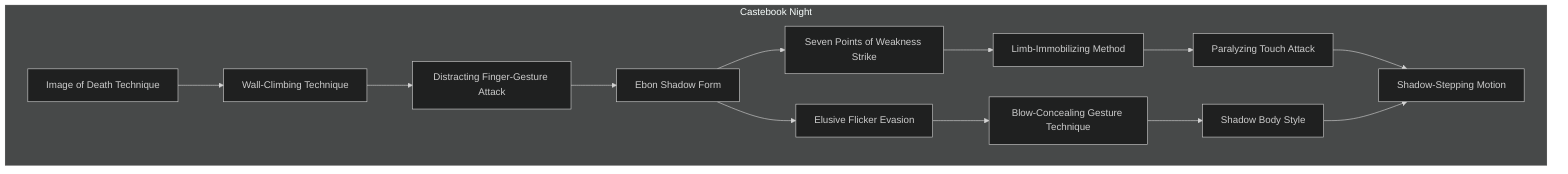 ---
config:
  theme: dark
---
flowchart TD

    subgraph Castebook Night
        image_of_death_technique[Image of Death Technique]
        click image_of_death_technique callback "
            Image of Death Technique<br>
            <br>
            Cost: 2 motes<br>
            Duration: Up to 24 hours<br>
            Type: Simple<br>
            Minimum Martial Arts: 2<br>
            Minimum Essence: 2<br>
            Prerequisite Charms: None<br>
            <br>
            The character can use her Essence to temporarily
            appear to be dead. The instant she performs this Charm,
            she falls to the ground, seemingly deceased. A careful
            examination and a successful Perception + Medicine roll
            of difficulty 3 is necessary to determine that the character
            is actually still alive. While this Charm is in effect, the
            character can hold her breath 10 times as long as normal,
            and she does not need to eat of drink. Although the
            character can use her senses of hearing, touch and smell
            normally, she cannot see or move while this Charm is in
            effect. However, she can act normally the turn after she
            chooses to end this Charm.
            "

        wall_climbing_technique[Wall-Climbing Technique]
        click wall_climbing_technique callback "
            Wall-Climbing Technique<br>
            <br>
            Cost: 1 mote<br>
            Duration: One turn<br>
            Type: Reflexive<br>
            Minimum Martial Arts: 3<br>
            Minimum Essences 2<br>
            Prerequisite Charms: Image of Death Technique<br>
            <br>
            The character using this Charm can climb walls,
            ropes, chains and other vertical surfaces as easily as he can
            walk along a floor. Using Wall Climbing Technique, the
            character can climb up to his normal movement rate per
            turn. In his next turn, the character must either activate
            the Charm again, remain where he is (if such is possible)
            or attempt to leap or climb down normally.
            "

        distracting_finger_gesture_attack[Distracting Finger-Gesture Attack]
        click distracting_finger_gesture_attack callback "
            Distracting Finger-Gesture Attack<br>
            <br>
            Cost: 2 motes<br>
            Duration: Instant<br>
            Type: Reflexive<br>
            Minimum Martial Arts: 3<br>
            Minimum Essence: 2<br>
            Prerequisite Charms: Wall Climbing Technique<br>
            <br>
            The character can make a complex sign with her
            fingers and charge it with Essence. This sign distracts and
            slows a single opponent. It takes only an instant to make
            and is performed at the beginning of the turn. The
            character's Martial Arts score is subtracted from a single
            opponent's initiative roll, and the Charm prevents this
            opponent from splitting her dice pool that turn (although
            the opponent may use Combos and reflexive and extra
            action Charms normally and may abort to dodge or parry
            as usual). If, for any reason, the opponent's initiative roll
            is reduced below 1, the opponent may not act that turn.
            "

        ebon_shadow_form[Ebon Shadow Form]
        click ebon_shadow_form callback "
            Ebon Shadow Form<br>
            <br>
            Cost: 5 motes<br>
            Duration: One scene<br>
            Type: Simple<br>
            Minimum Martial Arts: 4<br>
            Minimum Essence: 2<br>
            Prerequisite Charms: Distracting Finger-Gesture Attack<br>
            <br>
            The Exalt moves with the speed and ease of a
            flickering shadow While using the Ebon Shadow Form,
            she adds her Martial Arts score to her initiative total. In
            addition, she adds a number of dice equal to her permanent
            Essence to her Stealth score, and the difficulty of
            all attacks against the character is increased by a number
            equal to the character's permanent Essence. The character
            can also decide whether any of her attacks made with
            hands, feet, sai or fighting chains will do bashing or
            lethal damage. This decision must be made before a
            given attack is rolled. This Charm is incompatible with
            armor. Characters cannot use more than one Martial
            Arts Form-type Charm at a time. If a character is killed
            while under the effects of Ebon Shadow Form, her body
            dissipates into acrid black smoke. She leaves no ghost,
            and her physical remains provide no evidence of her
            identity (though her gear may).
            "

        seven_point_of_weakness_strike[Seven Points of Weakness Strike]
        click seven_point_of_weakness_strike callback "
            Seven Points of Weakness Strike<br>
            <br>
            Cost: 3 motes<br>
            Duration: Instant<br>
            Type: Supplemental<br>
            Minimum Martial Arts: 4<br>
            Minimum Essence: 3<br>
            Prerequisite Charms: Ebon Shadow Form<br>
            <br>
            The character uses her Essence to guide her hand,
            foot or weapon so that it strikes the weakest point in her
            target's armor. As a result, a number of points equal to the
            character's Martial Arts score are subtracted from the
            target's lethal or bashing soak before damage from this
            attack is applied.
            "

        limb_immobilizing_method[Limb-Immobilizing Method]
        click limb_immobilizing_method callback "
            Limb-Immobilizing Method<br>
            <br>
            Cost: 3 motes<br>
            Duration: One scene<br>
            Type: Simple<br>
            Minimum Martial Arts: 4<br>
            Minimum Essence: 3<br>
            Prerequisite Charms: Seven Points of Weakness Strike<br>
            <br>
            A character trained in the Ebon Shadow Style learns
            all of the weak points found in living bodies. With a slight
            touch, the martial artist can immobilize one of her target's
            limbs. The character need merely tap an unsuspecting
            target, a normal unarmed attack at +1 difficulty. The
            attack can be blocked or dodged as normal and does no
            damage. The attacker can choose which limb is paralyzed,
            and the target limb is immobilized for the remainder of
            the scene. Immobilizing a human's leg halves his movement
            speed, and the target's player must make a reflexive
            Dexterity + Athletics roll every time his character is
            struck to keep him from falling. Characters with both legs
            immobilized can only crawl and must generally perform
            stunts to attack, dodge or parry. Immobilizing the leg of a
            horse or other animal with four or more legs merely halves
            the distance it can move every turn. Immobilizing an arm
            keeps the target from using that arm to attack. This attack
            does no actual damage to the target, but it may cause off-
            hand penalties, and paralyzing both the target's arms
            makes it very difficult for him to fight effectively. This
            attack has no effect against the undead, automata and
            other beings that have no vital functions to obstruct.
            "

        paralyzing_touch_attack[Paralyzing Touch Attack]
        click paralyzing_touch_attack callback "
            Paralyzing Touch Attack<br>
            <br>
            Cost: 6 motes, 1 Willpower<br>
            Duration: One scene<br>
            Type: Simple<br>
            Minimum Martial Arts: 5<br>
            Minimum Essence: 3<br>
            Prerequisite Charms: Limb-Immobilizing Method<br>
            <br>
            This Charm allows the character to stun or incapacitate
            a target with a mere touch to one of the five vital
            centers. To perform this attack, the character must lightly
            tap the target on one of several possible nerve points,
            making a normal unarmed attack. This attack does no
            damage. However, the Exalt's player may roll a number of
            dice equal to her character's Martial Arts + the number of
            extra successes she made on the attack, against a difficulty
            equal to the target's Essence. Each extra success on this
            roll reduces the target's Dexterity.by one dot. If the.
            target's Dexterity is reduced to zero, he is paralyzed. Lost
            Dexterity returns at the end of the scene. The effect is also
            dispersed if the player of a character with Medicine and
            Martial Arts at 3 or higher makes a successful Wits +
            Martial Arts roll at difficulty 3 to remove the paralysis.
            Removing paralysis is a normal dice action, and the target
            may move normally in the next turn. With a successful
            Wits + Stealth roll of difficulty 1, this touch can be made
            to seem like a simple pat on a shoulder or an unintentional
            push. This attack cannot be used against the undead or
            other beings that lack vital centers.
            "

        elusive_flicker_evasion[Elusive Flicker Evasion]
        click elusive_flicker_evasion callback "
            Elusive Flicker Evasion<br>
            <br>
            Cost: 4 motes<br>
            Duration: One turn<br>
            Type: Reflexive<br>
            Minimum Martial Arts: 4<br>
            Minimum Essence: 2<br>
            Prerequisite Charms: Ebon Shadow Form<br>
            <br>
            The character becomes as difficult to hit as a dimly
            lit shadow. Until her next action, add a number of dice
            equal to her permanent Essence score to all dodge
            attempts, including Dodge attempts involving reflexive
            Charms such as Shadow Over Water. If, for some reason,
            she has no Dodge pool, she may reflexively dodge attacks
            with her Essence.
            "

        blow_concealing_gesture_technique[Blow-Concealing Gesture Technique]
        click blow_concealing_gesture_technique callback "
            Blow-Concealing Gesture Technique<br>
            <br>
            Cost: 2 motes, 1 Willpower<br>
            Duration: Instant<br>
            Type: Supplemental<br>
            Minimum Martial Arts: 5<br>
            Minimum Essence: 3<br>
            Prerequisite Charms: Elusive Flicker Evasion<br>
            <br>
            The character can make an Essence-enhanced gesture
            that renders his opponent unable to notice or react to
            an attack the character makes. The opponent cannot
            dodge or parry the character's blow without the use of
            Charms. The target's player may make a reflexive Wits +
            Awareness roll for the attack, with a difficulty equal to the
            attacking character's Essence. If the roll succeeds, the
            opponent may use any reflexive Charms or abilities she
            possesses to counter the attack but may not avoid it
            nonmagically. If the roll fails, the opponent may use only
            Charms that specifically state they work on attacks the
            - character is not aware of. This Charm may explicitly be
            used in a Combo with Charms of other Abilities.
            "

        shadow_body_style[Shadow Body Style]
        click shadow_body_style callback "
            Shadow Body Style<br>
            <br>
            Cost: 3 motes, 1 Willpower<br>
            Duration: One scene<br>
            Type: Reflexive<br>
            Minimum Martial Arts: 5<br>
            Minimum Essence: 4<br>
            Prerequisite Charms: Blow-Concealing Gesture Technique<br>
            <br>
            This Charm allows the character to flatten her body in
            order to pass through narrow spaces as easily as a shadow
            slides under a door. The character can fit her entire body
            through any space wide enough for her to fit her fingers
            through. The character is shadowy and indistinct, composed
            of tangible darkness and not flesh. It is impossible to identify
            the character while this Charm is in effect, though her gear
            may betray her. Even if her anima banner activates, only her
            Caste Mark will shine forth, and her anima banner, while
            bright as usual, will be muted and generic.<br>
            The Exalt cannot wear any armor when using this
            Charm, but she adds a number of dice equal to her
            permanent Essence to both her lethal and bashing soaks
            while the Charm is in effect. This Charm is incompatible
            with any other Charms that increase the character's
            natural soak and have durations longer than Instant. A
            character using this Charm sees as easily in total darkness
            as in light, though she must actually use her eyes to see,
            and so, this magic lends no aid if she must fight blind-
            folded or in thick fog.
            "

        shadow_stepping_motion[Shadow-Stepping Motion]
        click shadow_stepping_motion callback "
            Shadow-Stepping Motion<br>
            <br>
            Cost: 7 motes, 1 Willpower<br>
            Duration: Instant<br>
            Type: Simple<br>
            Minimum Martial Arts: 5<br>
            Minimum Essence: 5<br>
            Prerequisite Charms: Paralyzing Touch Attack, Shadow-Body Style<br>
            <br>
            In ancient times, Exalted assassins circumvented the
            protections of their enemies by stepping directly through
            them. By using this Charm, the Exalt steps into a shadow
            and steps out of another shadow far away, near his desti-
            nation. The Exalt must have a shadow to step into, and he
            must have seen his destination before, though seeing it
            through a familiar, sorcerous scrying or what have you
            also counts. The Exalt then steps into the shadow as a
            simple action. He reappears at the beginning of next tum
            in the nearest unobserved shadow near his intended
            destination. That destination cannot be more than a
            number of miles away equal to the Exalt's permanent
            Essence, and if there are no unobserved shadows within
            100 yards of that location, the Charm fails (though the
            Essence and Willpower are still spent).<br>
            There are certain sorcerous wards (the same as those
            that will block teleportation, which is what this Charm
            is) that prevent the use of this Charm. Generally, it
            cannot penetrate the Manse of a sorcerer, a god's sanctum
            or any other such forbidden place.
            "
    end

    image_of_death_technique --> wall_climbing_technique
    wall_climbing_technique --> distracting_finger_gesture_attack
    distracting_finger_gesture_attack --> ebon_shadow_form
    ebon_shadow_form --> seven_point_of_weakness_strike
    seven_point_of_weakness_strike --> limb_immobilizing_method
    limb_immobilizing_method --> paralyzing_touch_attack
    ebon_shadow_form --> elusive_flicker_evasion
    elusive_flicker_evasion --> blow_concealing_gesture_technique
    blow_concealing_gesture_technique --> shadow_body_style
    paralyzing_touch_attack --> shadow_stepping_motion
    shadow_body_style --> shadow_stepping_motion